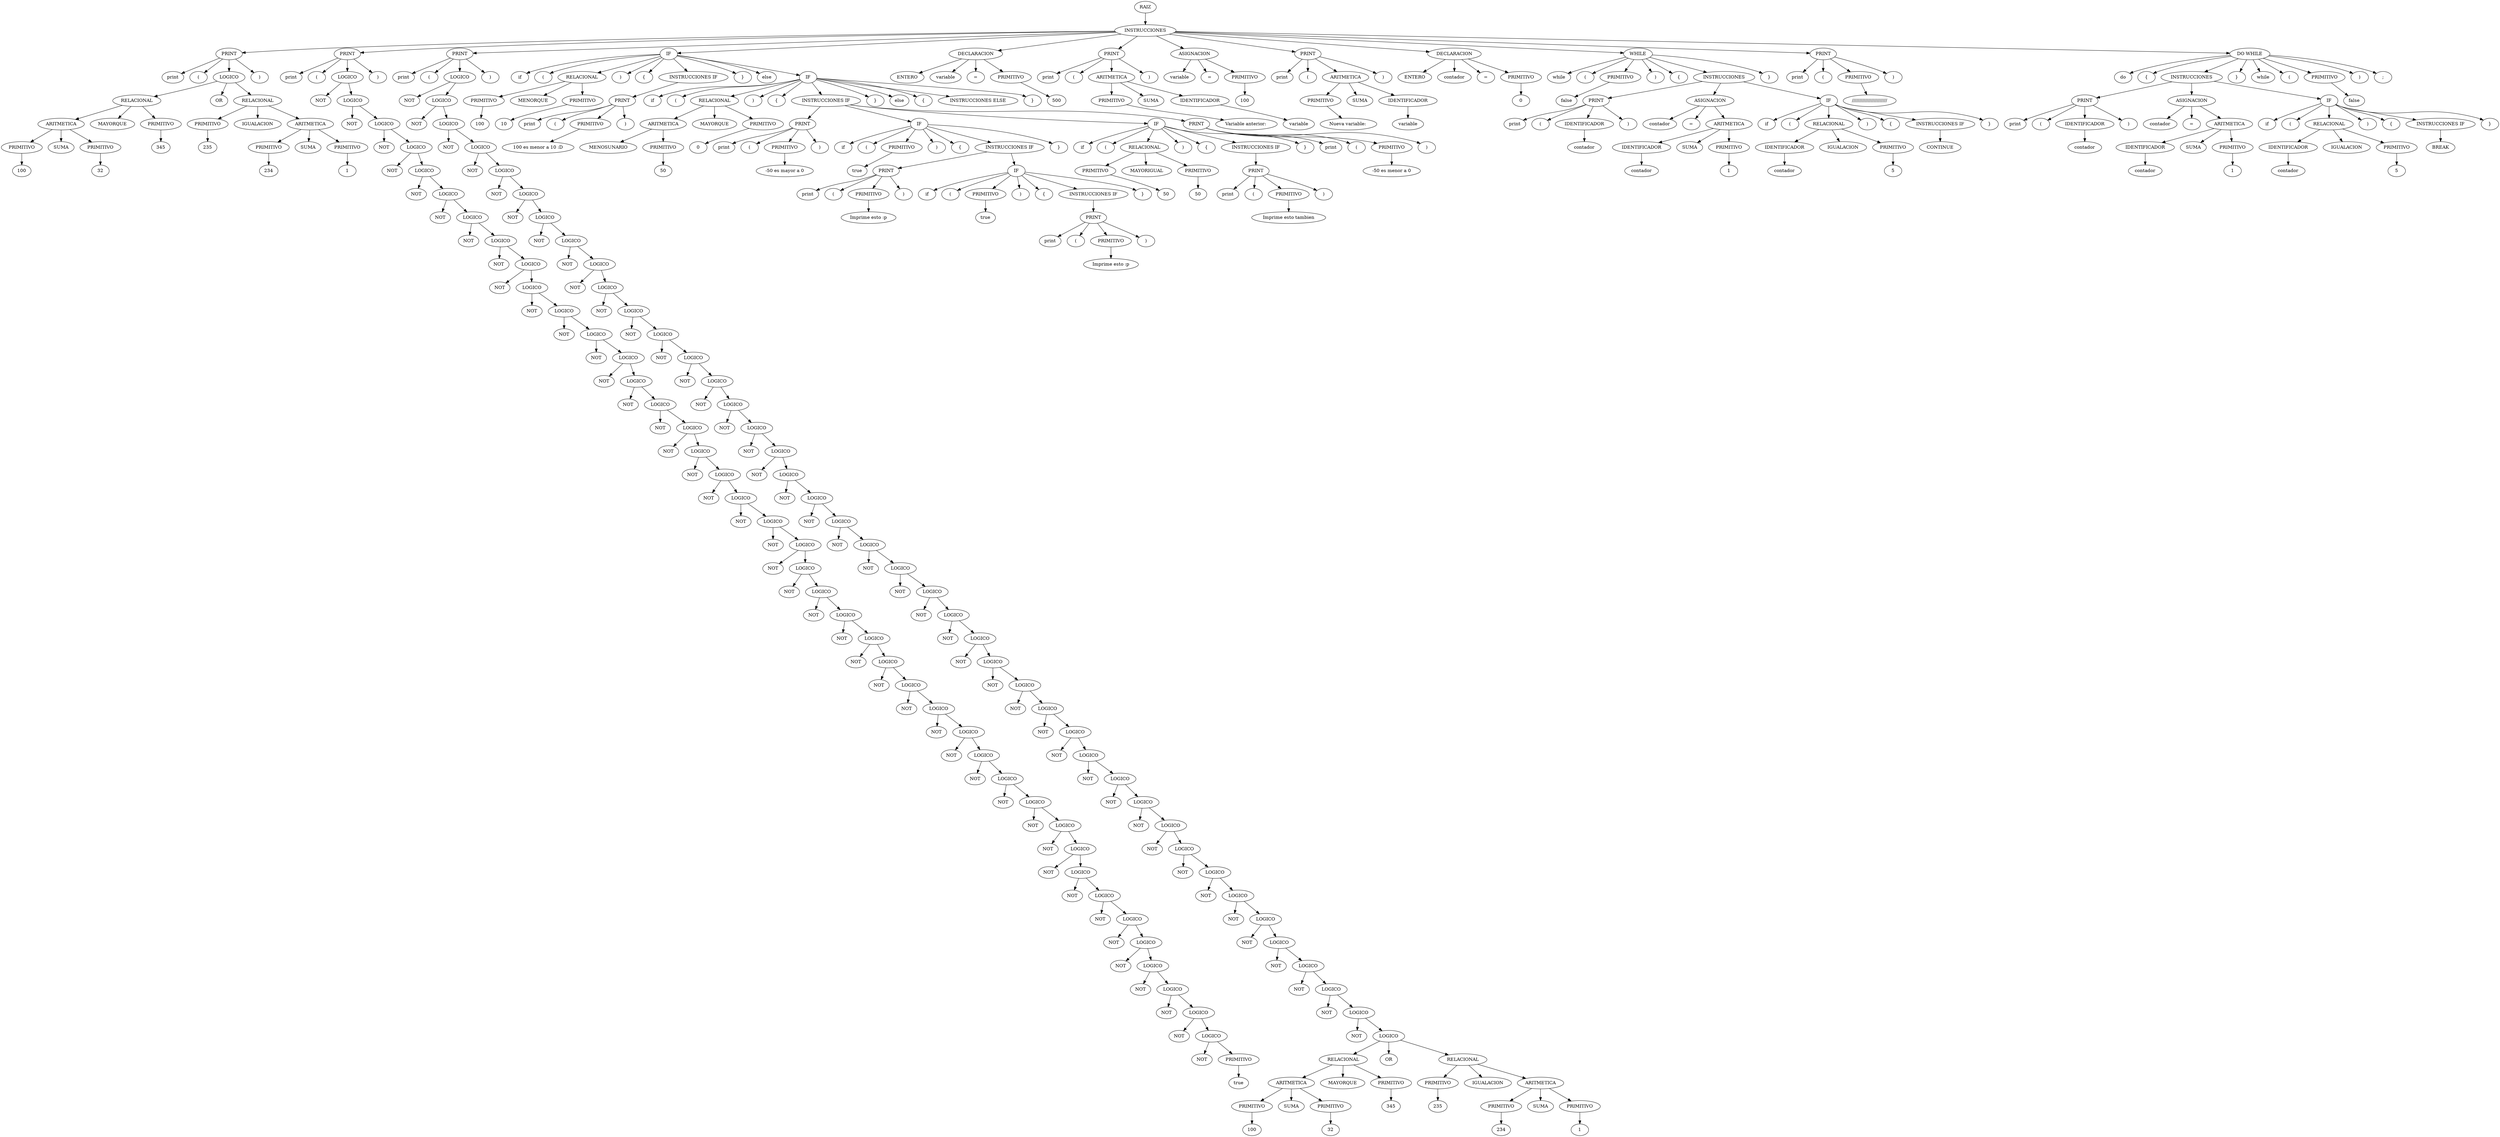 digraph {
n0[label="RAIZ"];
n1[label="INSTRUCCIONES"];
n0->n1;
n2[label="PRINT"];
n1->n2;
n3[label="print"];
n2->n3;
n4[label="("];
n2->n4;
n5[label="LOGICO"];
n2->n5;
n6[label="RELACIONAL"];
n5->n6;
n7[label="ARITMETICA"];
n6->n7;
n8[label="PRIMITIVO"];
n7->n8;
n9[label="100"];
n8->n9;
n10[label="SUMA"];
n7->n10;
n11[label="PRIMITIVO"];
n7->n11;
n12[label="32"];
n11->n12;
n13[label="MAYORQUE"];
n6->n13;
n14[label="PRIMITIVO"];
n6->n14;
n15[label="345"];
n14->n15;
n16[label="OR"];
n5->n16;
n17[label="RELACIONAL"];
n5->n17;
n18[label="PRIMITIVO"];
n17->n18;
n19[label="235"];
n18->n19;
n20[label="IGUALACION"];
n17->n20;
n21[label="ARITMETICA"];
n17->n21;
n22[label="PRIMITIVO"];
n21->n22;
n23[label="234"];
n22->n23;
n24[label="SUMA"];
n21->n24;
n25[label="PRIMITIVO"];
n21->n25;
n26[label="1"];
n25->n26;
n27[label=")"];
n2->n27;
n28[label="PRINT"];
n1->n28;
n29[label="print"];
n28->n29;
n30[label="("];
n28->n30;
n31[label="LOGICO"];
n28->n31;
n32[label="NOT"];
n31->n32;
n33[label="LOGICO"];
n31->n33;
n34[label="NOT"];
n33->n34;
n35[label="LOGICO"];
n33->n35;
n36[label="NOT"];
n35->n36;
n37[label="LOGICO"];
n35->n37;
n38[label="NOT"];
n37->n38;
n39[label="LOGICO"];
n37->n39;
n40[label="NOT"];
n39->n40;
n41[label="LOGICO"];
n39->n41;
n42[label="NOT"];
n41->n42;
n43[label="LOGICO"];
n41->n43;
n44[label="NOT"];
n43->n44;
n45[label="LOGICO"];
n43->n45;
n46[label="NOT"];
n45->n46;
n47[label="LOGICO"];
n45->n47;
n48[label="NOT"];
n47->n48;
n49[label="LOGICO"];
n47->n49;
n50[label="NOT"];
n49->n50;
n51[label="LOGICO"];
n49->n51;
n52[label="NOT"];
n51->n52;
n53[label="LOGICO"];
n51->n53;
n54[label="NOT"];
n53->n54;
n55[label="LOGICO"];
n53->n55;
n56[label="NOT"];
n55->n56;
n57[label="LOGICO"];
n55->n57;
n58[label="NOT"];
n57->n58;
n59[label="LOGICO"];
n57->n59;
n60[label="NOT"];
n59->n60;
n61[label="LOGICO"];
n59->n61;
n62[label="NOT"];
n61->n62;
n63[label="LOGICO"];
n61->n63;
n64[label="NOT"];
n63->n64;
n65[label="LOGICO"];
n63->n65;
n66[label="NOT"];
n65->n66;
n67[label="LOGICO"];
n65->n67;
n68[label="NOT"];
n67->n68;
n69[label="LOGICO"];
n67->n69;
n70[label="NOT"];
n69->n70;
n71[label="LOGICO"];
n69->n71;
n72[label="NOT"];
n71->n72;
n73[label="LOGICO"];
n71->n73;
n74[label="NOT"];
n73->n74;
n75[label="LOGICO"];
n73->n75;
n76[label="NOT"];
n75->n76;
n77[label="LOGICO"];
n75->n77;
n78[label="NOT"];
n77->n78;
n79[label="LOGICO"];
n77->n79;
n80[label="NOT"];
n79->n80;
n81[label="LOGICO"];
n79->n81;
n82[label="NOT"];
n81->n82;
n83[label="LOGICO"];
n81->n83;
n84[label="NOT"];
n83->n84;
n85[label="LOGICO"];
n83->n85;
n86[label="NOT"];
n85->n86;
n87[label="LOGICO"];
n85->n87;
n88[label="NOT"];
n87->n88;
n89[label="LOGICO"];
n87->n89;
n90[label="NOT"];
n89->n90;
n91[label="LOGICO"];
n89->n91;
n92[label="NOT"];
n91->n92;
n93[label="LOGICO"];
n91->n93;
n94[label="NOT"];
n93->n94;
n95[label="LOGICO"];
n93->n95;
n96[label="NOT"];
n95->n96;
n97[label="LOGICO"];
n95->n97;
n98[label="NOT"];
n97->n98;
n99[label="LOGICO"];
n97->n99;
n100[label="NOT"];
n99->n100;
n101[label="LOGICO"];
n99->n101;
n102[label="NOT"];
n101->n102;
n103[label="LOGICO"];
n101->n103;
n104[label="NOT"];
n103->n104;
n105[label="LOGICO"];
n103->n105;
n106[label="NOT"];
n105->n106;
n107[label="LOGICO"];
n105->n107;
n108[label="NOT"];
n107->n108;
n109[label="LOGICO"];
n107->n109;
n110[label="NOT"];
n109->n110;
n111[label="LOGICO"];
n109->n111;
n112[label="NOT"];
n111->n112;
n113[label="LOGICO"];
n111->n113;
n114[label="NOT"];
n113->n114;
n115[label="PRIMITIVO"];
n113->n115;
n116[label="true"];
n115->n116;
n117[label=")"];
n28->n117;
n118[label="PRINT"];
n1->n118;
n119[label="print"];
n118->n119;
n120[label="("];
n118->n120;
n121[label="LOGICO"];
n118->n121;
n122[label="NOT"];
n121->n122;
n123[label="LOGICO"];
n121->n123;
n124[label="NOT"];
n123->n124;
n125[label="LOGICO"];
n123->n125;
n126[label="NOT"];
n125->n126;
n127[label="LOGICO"];
n125->n127;
n128[label="NOT"];
n127->n128;
n129[label="LOGICO"];
n127->n129;
n130[label="NOT"];
n129->n130;
n131[label="LOGICO"];
n129->n131;
n132[label="NOT"];
n131->n132;
n133[label="LOGICO"];
n131->n133;
n134[label="NOT"];
n133->n134;
n135[label="LOGICO"];
n133->n135;
n136[label="NOT"];
n135->n136;
n137[label="LOGICO"];
n135->n137;
n138[label="NOT"];
n137->n138;
n139[label="LOGICO"];
n137->n139;
n140[label="NOT"];
n139->n140;
n141[label="LOGICO"];
n139->n141;
n142[label="NOT"];
n141->n142;
n143[label="LOGICO"];
n141->n143;
n144[label="NOT"];
n143->n144;
n145[label="LOGICO"];
n143->n145;
n146[label="NOT"];
n145->n146;
n147[label="LOGICO"];
n145->n147;
n148[label="NOT"];
n147->n148;
n149[label="LOGICO"];
n147->n149;
n150[label="NOT"];
n149->n150;
n151[label="LOGICO"];
n149->n151;
n152[label="NOT"];
n151->n152;
n153[label="LOGICO"];
n151->n153;
n154[label="NOT"];
n153->n154;
n155[label="LOGICO"];
n153->n155;
n156[label="NOT"];
n155->n156;
n157[label="LOGICO"];
n155->n157;
n158[label="NOT"];
n157->n158;
n159[label="LOGICO"];
n157->n159;
n160[label="NOT"];
n159->n160;
n161[label="LOGICO"];
n159->n161;
n162[label="NOT"];
n161->n162;
n163[label="LOGICO"];
n161->n163;
n164[label="NOT"];
n163->n164;
n165[label="LOGICO"];
n163->n165;
n166[label="NOT"];
n165->n166;
n167[label="LOGICO"];
n165->n167;
n168[label="NOT"];
n167->n168;
n169[label="LOGICO"];
n167->n169;
n170[label="NOT"];
n169->n170;
n171[label="LOGICO"];
n169->n171;
n172[label="NOT"];
n171->n172;
n173[label="LOGICO"];
n171->n173;
n174[label="NOT"];
n173->n174;
n175[label="LOGICO"];
n173->n175;
n176[label="NOT"];
n175->n176;
n177[label="LOGICO"];
n175->n177;
n178[label="NOT"];
n177->n178;
n179[label="LOGICO"];
n177->n179;
n180[label="NOT"];
n179->n180;
n181[label="LOGICO"];
n179->n181;
n182[label="NOT"];
n181->n182;
n183[label="LOGICO"];
n181->n183;
n184[label="NOT"];
n183->n184;
n185[label="LOGICO"];
n183->n185;
n186[label="NOT"];
n185->n186;
n187[label="LOGICO"];
n185->n187;
n188[label="NOT"];
n187->n188;
n189[label="LOGICO"];
n187->n189;
n190[label="NOT"];
n189->n190;
n191[label="LOGICO"];
n189->n191;
n192[label="NOT"];
n191->n192;
n193[label="LOGICO"];
n191->n193;
n194[label="NOT"];
n193->n194;
n195[label="LOGICO"];
n193->n195;
n196[label="NOT"];
n195->n196;
n197[label="LOGICO"];
n195->n197;
n198[label="NOT"];
n197->n198;
n199[label="LOGICO"];
n197->n199;
n200[label="NOT"];
n199->n200;
n201[label="LOGICO"];
n199->n201;
n202[label="NOT"];
n201->n202;
n203[label="LOGICO"];
n201->n203;
n204[label="RELACIONAL"];
n203->n204;
n205[label="ARITMETICA"];
n204->n205;
n206[label="PRIMITIVO"];
n205->n206;
n207[label="100"];
n206->n207;
n208[label="SUMA"];
n205->n208;
n209[label="PRIMITIVO"];
n205->n209;
n210[label="32"];
n209->n210;
n211[label="MAYORQUE"];
n204->n211;
n212[label="PRIMITIVO"];
n204->n212;
n213[label="345"];
n212->n213;
n214[label="OR"];
n203->n214;
n215[label="RELACIONAL"];
n203->n215;
n216[label="PRIMITIVO"];
n215->n216;
n217[label="235"];
n216->n217;
n218[label="IGUALACION"];
n215->n218;
n219[label="ARITMETICA"];
n215->n219;
n220[label="PRIMITIVO"];
n219->n220;
n221[label="234"];
n220->n221;
n222[label="SUMA"];
n219->n222;
n223[label="PRIMITIVO"];
n219->n223;
n224[label="1"];
n223->n224;
n225[label=")"];
n118->n225;
n226[label="IF"];
n1->n226;
n227[label="if"];
n226->n227;
n228[label="("];
n226->n228;
n229[label="RELACIONAL"];
n226->n229;
n230[label="PRIMITIVO"];
n229->n230;
n231[label="100"];
n230->n231;
n232[label="MENORQUE"];
n229->n232;
n233[label="PRIMITIVO"];
n229->n233;
n234[label="10"];
n233->n234;
n235[label=")"];
n226->n235;
n236[label="{"];
n226->n236;
n237[label="INSTRUCCIONES IF"];
n226->n237;
n238[label="PRINT"];
n237->n238;
n239[label="print"];
n238->n239;
n240[label="("];
n238->n240;
n241[label="PRIMITIVO"];
n238->n241;
n242[label="100 es menor a 10 :D"];
n241->n242;
n243[label=")"];
n238->n243;
n244[label="}"];
n226->n244;
n245[label="else"];
n226->n245;
n246[label="IF"];
n226->n246;
n247[label="if"];
n246->n247;
n248[label="("];
n246->n248;
n249[label="RELACIONAL"];
n246->n249;
n250[label="ARITMETICA"];
n249->n250;
n251[label="MENOSUNARIO"];
n250->n251;
n252[label="PRIMITIVO"];
n250->n252;
n253[label="50"];
n252->n253;
n254[label="MAYORQUE"];
n249->n254;
n255[label="PRIMITIVO"];
n249->n255;
n256[label="0"];
n255->n256;
n257[label=")"];
n246->n257;
n258[label="{"];
n246->n258;
n259[label="INSTRUCCIONES IF"];
n246->n259;
n260[label="PRINT"];
n259->n260;
n261[label="print"];
n260->n261;
n262[label="("];
n260->n262;
n263[label="PRIMITIVO"];
n260->n263;
n264[label="-50 es mayor a 0"];
n263->n264;
n265[label=")"];
n260->n265;
n266[label="IF"];
n259->n266;
n267[label="if"];
n266->n267;
n268[label="("];
n266->n268;
n269[label="PRIMITIVO"];
n266->n269;
n270[label="true"];
n269->n270;
n271[label=")"];
n266->n271;
n272[label="{"];
n266->n272;
n273[label="INSTRUCCIONES IF"];
n266->n273;
n274[label="PRINT"];
n273->n274;
n275[label="print"];
n274->n275;
n276[label="("];
n274->n276;
n277[label="PRIMITIVO"];
n274->n277;
n278[label="Imprime esto :p"];
n277->n278;
n279[label=")"];
n274->n279;
n280[label="IF"];
n273->n280;
n281[label="if"];
n280->n281;
n282[label="("];
n280->n282;
n283[label="PRIMITIVO"];
n280->n283;
n284[label="true"];
n283->n284;
n285[label=")"];
n280->n285;
n286[label="{"];
n280->n286;
n287[label="INSTRUCCIONES IF"];
n280->n287;
n288[label="PRINT"];
n287->n288;
n289[label="print"];
n288->n289;
n290[label="("];
n288->n290;
n291[label="PRIMITIVO"];
n288->n291;
n292[label="Imprime esto :p"];
n291->n292;
n293[label=")"];
n288->n293;
n294[label="}"];
n280->n294;
n295[label="}"];
n266->n295;
n296[label="IF"];
n259->n296;
n297[label="if"];
n296->n297;
n298[label="("];
n296->n298;
n299[label="RELACIONAL"];
n296->n299;
n300[label="PRIMITIVO"];
n299->n300;
n301[label="50"];
n300->n301;
n302[label="MAYORIGUAL"];
n299->n302;
n303[label="PRIMITIVO"];
n299->n303;
n304[label="50"];
n303->n304;
n305[label=")"];
n296->n305;
n306[label="{"];
n296->n306;
n307[label="INSTRUCCIONES IF"];
n296->n307;
n308[label="PRINT"];
n307->n308;
n309[label="print"];
n308->n309;
n310[label="("];
n308->n310;
n311[label="PRIMITIVO"];
n308->n311;
n312[label="Imprime esto tambien"];
n311->n312;
n313[label=")"];
n308->n313;
n314[label="}"];
n296->n314;
n315[label="PRINT"];
n259->n315;
n316[label="print"];
n315->n316;
n317[label="("];
n315->n317;
n318[label="PRIMITIVO"];
n315->n318;
n319[label="-50 es menor a 0"];
n318->n319;
n320[label=")"];
n315->n320;
n321[label="}"];
n246->n321;
n322[label="else"];
n246->n322;
n323[label="{"];
n246->n323;
n324[label="INSTRUCCIONES ELSE"];
n246->n324;
n325[label="}"];
n246->n325;
n326[label="DECLARACION"];
n1->n326;
n327[label="ENTERO"];
n326->n327;
n328[label="variable"];
n326->n328;
n329[label="="];
n326->n329;
n330[label="PRIMITIVO"];
n326->n330;
n331[label="500"];
n330->n331;
n332[label="PRINT"];
n1->n332;
n333[label="print"];
n332->n333;
n334[label="("];
n332->n334;
n335[label="ARITMETICA"];
n332->n335;
n336[label="PRIMITIVO"];
n335->n336;
n337[label="Variable anterior: "];
n336->n337;
n338[label="SUMA"];
n335->n338;
n339[label="IDENTIFICADOR"];
n335->n339;
n340[label="variable"];
n339->n340;
n341[label=")"];
n332->n341;
n342[label="ASIGNACION"];
n1->n342;
n343[label="variable"];
n342->n343;
n344[label="="];
n342->n344;
n345[label="PRIMITIVO"];
n342->n345;
n346[label="100"];
n345->n346;
n347[label="PRINT"];
n1->n347;
n348[label="print"];
n347->n348;
n349[label="("];
n347->n349;
n350[label="ARITMETICA"];
n347->n350;
n351[label="PRIMITIVO"];
n350->n351;
n352[label="Nueva variable: "];
n351->n352;
n353[label="SUMA"];
n350->n353;
n354[label="IDENTIFICADOR"];
n350->n354;
n355[label="variable"];
n354->n355;
n356[label=")"];
n347->n356;
n357[label="DECLARACION"];
n1->n357;
n358[label="ENTERO"];
n357->n358;
n359[label="contador"];
n357->n359;
n360[label="="];
n357->n360;
n361[label="PRIMITIVO"];
n357->n361;
n362[label="0"];
n361->n362;
n363[label="WHILE"];
n1->n363;
n364[label="while"];
n363->n364;
n365[label="("];
n363->n365;
n366[label="PRIMITIVO"];
n363->n366;
n367[label="false"];
n366->n367;
n368[label=")"];
n363->n368;
n369[label="{"];
n363->n369;
n370[label="INSTRUCCIONES"];
n363->n370;
n371[label="PRINT"];
n370->n371;
n372[label="print"];
n371->n372;
n373[label="("];
n371->n373;
n374[label="IDENTIFICADOR"];
n371->n374;
n375[label="contador"];
n374->n375;
n376[label=")"];
n371->n376;
n377[label="ASIGNACION"];
n370->n377;
n378[label="contador"];
n377->n378;
n379[label="="];
n377->n379;
n380[label="ARITMETICA"];
n377->n380;
n381[label="IDENTIFICADOR"];
n380->n381;
n382[label="contador"];
n381->n382;
n383[label="SUMA"];
n380->n383;
n384[label="PRIMITIVO"];
n380->n384;
n385[label="1"];
n384->n385;
n386[label="IF"];
n370->n386;
n387[label="if"];
n386->n387;
n388[label="("];
n386->n388;
n389[label="RELACIONAL"];
n386->n389;
n390[label="IDENTIFICADOR"];
n389->n390;
n391[label="contador"];
n390->n391;
n392[label="IGUALACION"];
n389->n392;
n393[label="PRIMITIVO"];
n389->n393;
n394[label="5"];
n393->n394;
n395[label=")"];
n386->n395;
n396[label="{"];
n386->n396;
n397[label="INSTRUCCIONES IF"];
n386->n397;
n398[label="CONTINUE"];
n397->n398;
n399[label="}"];
n386->n399;
n400[label="}"];
n363->n400;
n401[label="PRINT"];
n1->n401;
n402[label="print"];
n401->n402;
n403[label="("];
n401->n403;
n404[label="PRIMITIVO"];
n401->n404;
n405[label="////////////////////////"];
n404->n405;
n406[label=")"];
n401->n406;
n407[label="DO WHILE"];
n1->n407;
n408[label="do"];
n407->n408;
n409[label="{"];
n407->n409;
n410[label="INSTRUCCIONES"];
n407->n410;
n411[label="PRINT"];
n410->n411;
n412[label="print"];
n411->n412;
n413[label="("];
n411->n413;
n414[label="IDENTIFICADOR"];
n411->n414;
n415[label="contador"];
n414->n415;
n416[label=")"];
n411->n416;
n417[label="ASIGNACION"];
n410->n417;
n418[label="contador"];
n417->n418;
n419[label="="];
n417->n419;
n420[label="ARITMETICA"];
n417->n420;
n421[label="IDENTIFICADOR"];
n420->n421;
n422[label="contador"];
n421->n422;
n423[label="SUMA"];
n420->n423;
n424[label="PRIMITIVO"];
n420->n424;
n425[label="1"];
n424->n425;
n426[label="IF"];
n410->n426;
n427[label="if"];
n426->n427;
n428[label="("];
n426->n428;
n429[label="RELACIONAL"];
n426->n429;
n430[label="IDENTIFICADOR"];
n429->n430;
n431[label="contador"];
n430->n431;
n432[label="IGUALACION"];
n429->n432;
n433[label="PRIMITIVO"];
n429->n433;
n434[label="5"];
n433->n434;
n435[label=")"];
n426->n435;
n436[label="{"];
n426->n436;
n437[label="INSTRUCCIONES IF"];
n426->n437;
n438[label="BREAK"];
n437->n438;
n439[label="}"];
n426->n439;
n440[label="}"];
n407->n440;
n441[label="while"];
n407->n441;
n442[label="("];
n407->n442;
n443[label="PRIMITIVO"];
n407->n443;
n444[label="false"];
n443->n444;
n445[label=")"];
n407->n445;
n446[label=";"];
n407->n446;
}
